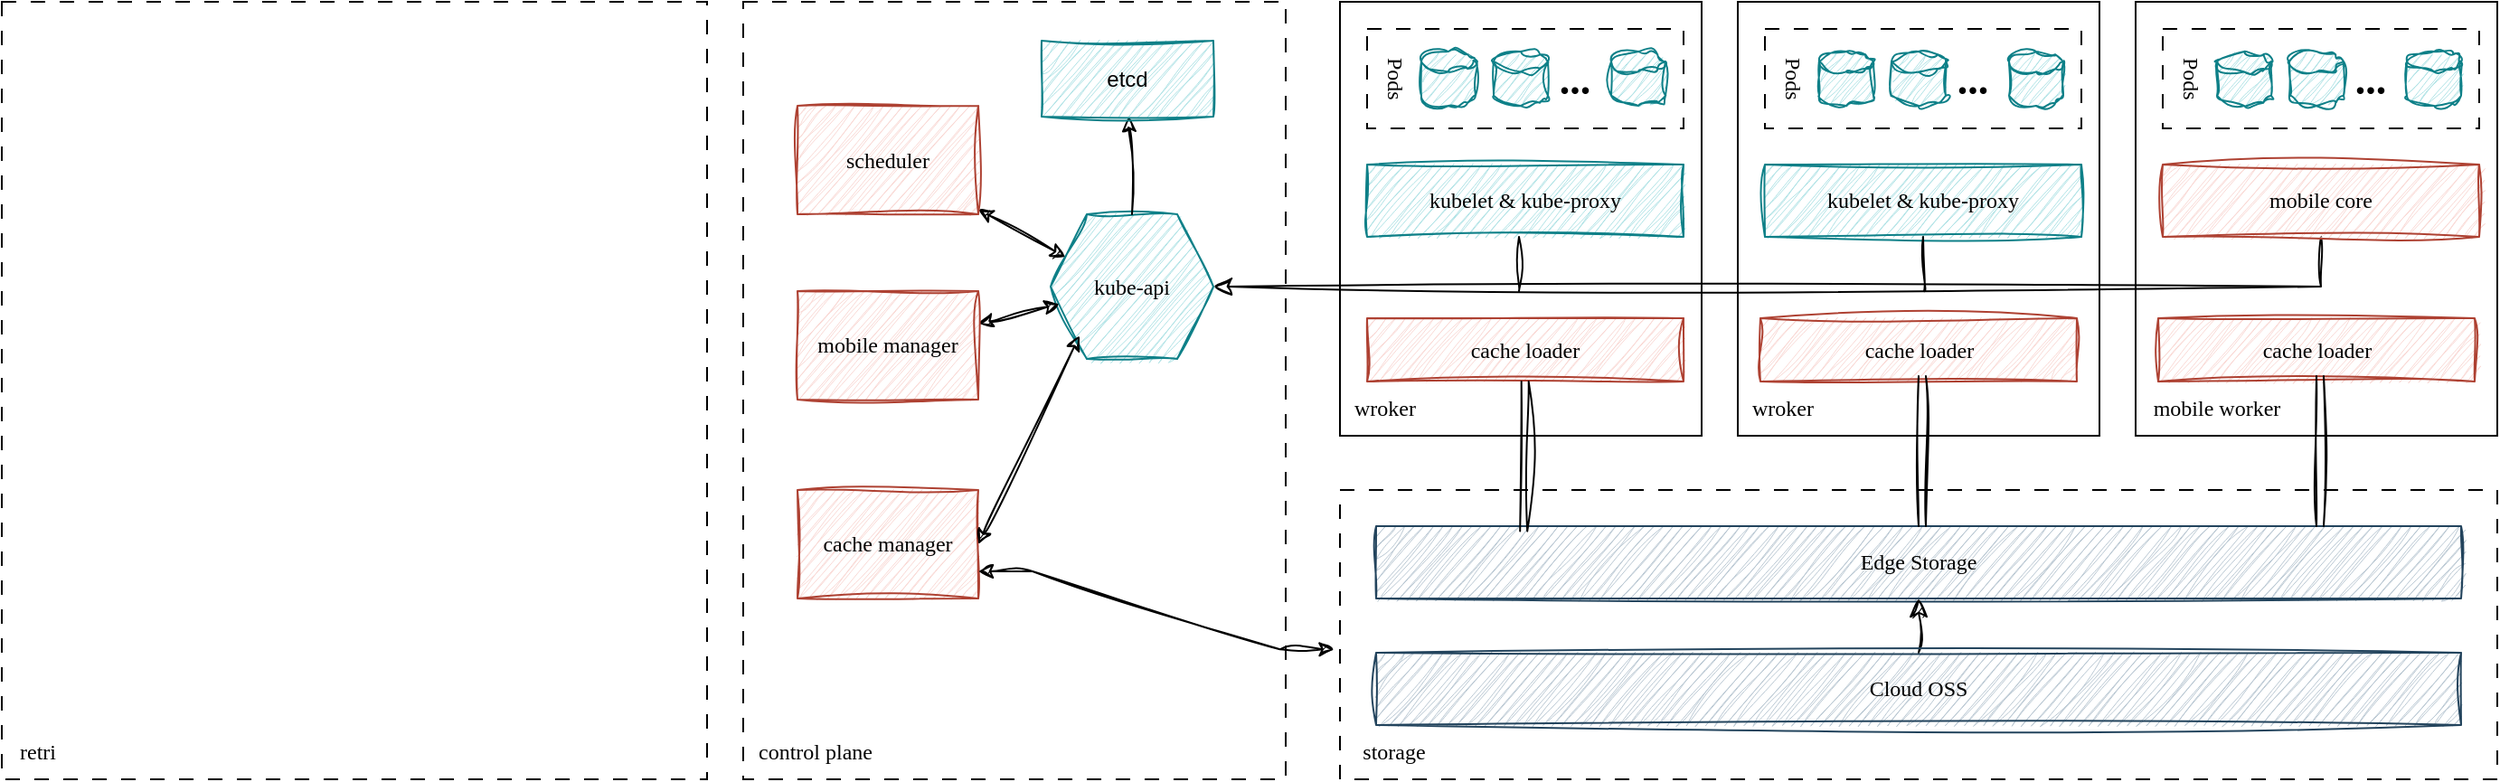<mxfile version="26.2.14">
  <diagram name="第 1 页" id="1RJ0WHH1Grk9KFzHiL9v">
    <mxGraphModel dx="1554" dy="882" grid="1" gridSize="10" guides="1" tooltips="1" connect="1" arrows="1" fold="1" page="1" pageScale="1" pageWidth="827" pageHeight="1169" math="0" shadow="0">
      <root>
        <mxCell id="0" />
        <mxCell id="1" parent="0" />
        <mxCell id="AqevQCCf0CBJSamrauh9-11" value="" style="rounded=0;whiteSpace=wrap;html=1;fillColor=none;fontFamily=Comic Sans MS;" vertex="1" parent="1">
          <mxGeometry x="870" y="450" width="200" height="240" as="geometry" />
        </mxCell>
        <mxCell id="AqevQCCf0CBJSamrauh9-20" value="" style="rounded=0;whiteSpace=wrap;html=1;fillColor=none;strokeColor=default;dashed=1;dashPattern=8 8;fontFamily=Comic Sans MS;" vertex="1" parent="1">
          <mxGeometry x="885" y="465" width="175" height="55" as="geometry" />
        </mxCell>
        <mxCell id="AqevQCCf0CBJSamrauh9-2" value="" style="rounded=0;whiteSpace=wrap;html=1;fillColor=none;strokeColor=default;dashed=1;dashPattern=8 8;fontFamily=Comic Sans MS;" vertex="1" parent="1">
          <mxGeometry x="130" y="450" width="390" height="430" as="geometry" />
        </mxCell>
        <mxCell id="AqevQCCf0CBJSamrauh9-4" value="retri" style="text;html=1;align=center;verticalAlign=middle;whiteSpace=wrap;rounded=0;fontFamily=Comic Sans MS;" vertex="1" parent="1">
          <mxGeometry x="130" y="850" width="40" height="30" as="geometry" />
        </mxCell>
        <mxCell id="AqevQCCf0CBJSamrauh9-5" value="" style="rounded=0;whiteSpace=wrap;html=1;fillColor=none;strokeColor=default;dashed=1;dashPattern=8 8;fontFamily=Comic Sans MS;" vertex="1" parent="1">
          <mxGeometry x="540" y="450" width="300" height="430" as="geometry" />
        </mxCell>
        <mxCell id="AqevQCCf0CBJSamrauh9-6" value="control plane" style="text;html=1;align=center;verticalAlign=middle;whiteSpace=wrap;rounded=0;fontFamily=Comic Sans MS;" vertex="1" parent="1">
          <mxGeometry x="540" y="850" width="80" height="30" as="geometry" />
        </mxCell>
        <mxCell id="AqevQCCf0CBJSamrauh9-8" value="" style="rounded=0;whiteSpace=wrap;html=1;fillColor=none;strokeColor=default;dashed=1;dashPattern=8 8;fontFamily=Comic Sans MS;" vertex="1" parent="1">
          <mxGeometry x="870" y="720" width="640" height="160" as="geometry" />
        </mxCell>
        <mxCell id="AqevQCCf0CBJSamrauh9-10" value="storage" style="text;html=1;align=center;verticalAlign=middle;whiteSpace=wrap;rounded=0;fontFamily=Comic Sans MS;" vertex="1" parent="1">
          <mxGeometry x="870" y="850" width="60" height="30" as="geometry" />
        </mxCell>
        <mxCell id="AqevQCCf0CBJSamrauh9-15" value="" style="shape=cylinder3;whiteSpace=wrap;html=1;boundedLbl=1;backgroundOutline=1;size=5.6;sketch=1;curveFitting=1;jiggle=2;fillColor=#b0e3e6;strokeColor=#0e8088;fontFamily=Comic Sans MS;" vertex="1" parent="1">
          <mxGeometry x="915" y="477.5" width="30" height="30" as="geometry" />
        </mxCell>
        <mxCell id="AqevQCCf0CBJSamrauh9-18" value="" style="shape=cylinder3;whiteSpace=wrap;html=1;boundedLbl=1;backgroundOutline=1;size=5.6;sketch=1;curveFitting=1;jiggle=2;fillColor=#b0e3e6;strokeColor=#0e8088;fontFamily=Comic Sans MS;" vertex="1" parent="1">
          <mxGeometry x="1020" y="477.5" width="30" height="30" as="geometry" />
        </mxCell>
        <mxCell id="AqevQCCf0CBJSamrauh9-19" value="" style="shape=cylinder3;whiteSpace=wrap;html=1;boundedLbl=1;backgroundOutline=1;size=5.6;sketch=1;curveFitting=1;jiggle=2;fillColor=#b0e3e6;strokeColor=#0e8088;fontFamily=Comic Sans MS;" vertex="1" parent="1">
          <mxGeometry x="955" y="477.5" width="30" height="30" as="geometry" />
        </mxCell>
        <mxCell id="AqevQCCf0CBJSamrauh9-22" value="Pods" style="text;html=1;align=center;verticalAlign=middle;whiteSpace=wrap;rounded=0;direction=south;flipV=1;flipH=0;textDirection=vertical-lr;fontFamily=Comic Sans MS;" vertex="1" parent="1">
          <mxGeometry x="885" y="465" width="30" height="55" as="geometry" />
        </mxCell>
        <mxCell id="AqevQCCf0CBJSamrauh9-23" value="&lt;font style=&quot;font-size: 23px;&quot;&gt;&lt;b&gt;...&lt;/b&gt;&lt;/font&gt;" style="text;html=1;align=center;verticalAlign=middle;whiteSpace=wrap;rounded=0;fontFamily=Comic Sans MS;" vertex="1" parent="1">
          <mxGeometry x="970" y="477.5" width="60" height="30" as="geometry" />
        </mxCell>
        <mxCell id="AqevQCCf0CBJSamrauh9-24" value="wroker" style="text;html=1;align=center;verticalAlign=middle;whiteSpace=wrap;rounded=0;fontFamily=Comic Sans MS;" vertex="1" parent="1">
          <mxGeometry x="870" y="660" width="50" height="30" as="geometry" />
        </mxCell>
        <mxCell id="AqevQCCf0CBJSamrauh9-25" value="kubelet &amp;amp; kube-proxy" style="rounded=0;whiteSpace=wrap;html=1;sketch=1;curveFitting=1;jiggle=2;fillColor=#b0e3e6;strokeColor=#0e8088;fontFamily=Comic Sans MS;" vertex="1" parent="1">
          <mxGeometry x="885" y="540" width="175" height="40" as="geometry" />
        </mxCell>
        <mxCell id="AqevQCCf0CBJSamrauh9-27" style="edgeStyle=orthogonalEdgeStyle;rounded=0;orthogonalLoop=1;jettySize=auto;html=1;fontSize=12;startSize=8;endSize=8;sketch=1;curveFitting=1;jiggle=2;entryX=0.5;entryY=1;entryDx=0;entryDy=0;startArrow=classic;startFill=0;endArrow=none;fontFamily=Comic Sans MS;" edge="1" parent="1" source="AqevQCCf0CBJSamrauh9-26" target="AqevQCCf0CBJSamrauh9-45">
          <mxGeometry relative="1" as="geometry">
            <mxPoint x="1570" y="620" as="targetPoint" />
          </mxGeometry>
        </mxCell>
        <mxCell id="AqevQCCf0CBJSamrauh9-26" value="kube-api" style="shape=hexagon;perimeter=hexagonPerimeter2;whiteSpace=wrap;html=1;fixedSize=1;sketch=1;curveFitting=1;jiggle=2;fillColor=#b0e3e6;strokeColor=#0e8088;fontFamily=Comic Sans MS;" vertex="1" parent="1">
          <mxGeometry x="710" y="567.5" width="90" height="80" as="geometry" />
        </mxCell>
        <mxCell id="AqevQCCf0CBJSamrauh9-28" value="" style="rounded=0;whiteSpace=wrap;html=1;fillColor=none;fontFamily=Comic Sans MS;" vertex="1" parent="1">
          <mxGeometry x="1090" y="450" width="200" height="240" as="geometry" />
        </mxCell>
        <mxCell id="AqevQCCf0CBJSamrauh9-29" value="" style="rounded=0;whiteSpace=wrap;html=1;fillColor=none;strokeColor=default;dashed=1;dashPattern=8 8;fontFamily=Comic Sans MS;" vertex="1" parent="1">
          <mxGeometry x="1105" y="465" width="175" height="55" as="geometry" />
        </mxCell>
        <mxCell id="AqevQCCf0CBJSamrauh9-30" value="" style="shape=cylinder3;whiteSpace=wrap;html=1;boundedLbl=1;backgroundOutline=1;size=5.6;sketch=1;curveFitting=1;jiggle=2;fillColor=#b0e3e6;strokeColor=#0e8088;fontFamily=Comic Sans MS;" vertex="1" parent="1">
          <mxGeometry x="1135" y="477.5" width="30" height="30" as="geometry" />
        </mxCell>
        <mxCell id="AqevQCCf0CBJSamrauh9-31" value="" style="shape=cylinder3;whiteSpace=wrap;html=1;boundedLbl=1;backgroundOutline=1;size=5.6;sketch=1;curveFitting=1;jiggle=2;fillColor=#b0e3e6;strokeColor=#0e8088;fontFamily=Comic Sans MS;" vertex="1" parent="1">
          <mxGeometry x="1240" y="477.5" width="30" height="30" as="geometry" />
        </mxCell>
        <mxCell id="AqevQCCf0CBJSamrauh9-32" value="" style="shape=cylinder3;whiteSpace=wrap;html=1;boundedLbl=1;backgroundOutline=1;size=5.6;sketch=1;curveFitting=1;jiggle=2;fillColor=#b0e3e6;strokeColor=#0e8088;fontFamily=Comic Sans MS;" vertex="1" parent="1">
          <mxGeometry x="1175" y="477.5" width="30" height="30" as="geometry" />
        </mxCell>
        <mxCell id="AqevQCCf0CBJSamrauh9-33" value="Pods" style="text;html=1;align=center;verticalAlign=middle;whiteSpace=wrap;rounded=0;direction=south;flipV=1;flipH=0;textDirection=vertical-lr;fontFamily=Comic Sans MS;" vertex="1" parent="1">
          <mxGeometry x="1105" y="465" width="30" height="55" as="geometry" />
        </mxCell>
        <mxCell id="AqevQCCf0CBJSamrauh9-34" value="&lt;font style=&quot;font-size: 23px;&quot;&gt;&lt;b&gt;...&lt;/b&gt;&lt;/font&gt;" style="text;html=1;align=center;verticalAlign=middle;whiteSpace=wrap;rounded=0;fontFamily=Comic Sans MS;" vertex="1" parent="1">
          <mxGeometry x="1190" y="477.5" width="60" height="30" as="geometry" />
        </mxCell>
        <mxCell id="AqevQCCf0CBJSamrauh9-35" value="wroker" style="text;html=1;align=center;verticalAlign=middle;whiteSpace=wrap;rounded=0;fontFamily=Comic Sans MS;" vertex="1" parent="1">
          <mxGeometry x="1090" y="660" width="50" height="30" as="geometry" />
        </mxCell>
        <mxCell id="AqevQCCf0CBJSamrauh9-36" value="kubelet &amp;amp; kube-proxy" style="rounded=0;whiteSpace=wrap;html=1;sketch=1;curveFitting=1;jiggle=2;fillColor=#b0e3e6;strokeColor=#0e8088;fontFamily=Comic Sans MS;" vertex="1" parent="1">
          <mxGeometry x="1105" y="540" width="175" height="40" as="geometry" />
        </mxCell>
        <mxCell id="AqevQCCf0CBJSamrauh9-37" value="" style="rounded=0;whiteSpace=wrap;html=1;fillColor=none;strokeColor=light-dark(#000000, #f96c30);fontFamily=Comic Sans MS;" vertex="1" parent="1">
          <mxGeometry x="1310" y="450" width="200" height="240" as="geometry" />
        </mxCell>
        <mxCell id="AqevQCCf0CBJSamrauh9-38" value="" style="rounded=0;whiteSpace=wrap;html=1;fillColor=none;strokeColor=default;dashed=1;dashPattern=8 8;fontFamily=Comic Sans MS;" vertex="1" parent="1">
          <mxGeometry x="1325" y="465" width="175" height="55" as="geometry" />
        </mxCell>
        <mxCell id="AqevQCCf0CBJSamrauh9-39" value="" style="shape=cylinder3;whiteSpace=wrap;html=1;boundedLbl=1;backgroundOutline=1;size=5.6;sketch=1;curveFitting=1;jiggle=2;fillColor=#b0e3e6;strokeColor=#0e8088;fontFamily=Comic Sans MS;" vertex="1" parent="1">
          <mxGeometry x="1355" y="477.5" width="30" height="30" as="geometry" />
        </mxCell>
        <mxCell id="AqevQCCf0CBJSamrauh9-40" value="" style="shape=cylinder3;whiteSpace=wrap;html=1;boundedLbl=1;backgroundOutline=1;size=5.6;sketch=1;curveFitting=1;jiggle=2;fillColor=#b0e3e6;strokeColor=#0e8088;fontFamily=Comic Sans MS;" vertex="1" parent="1">
          <mxGeometry x="1460" y="477.5" width="30" height="30" as="geometry" />
        </mxCell>
        <mxCell id="AqevQCCf0CBJSamrauh9-41" value="" style="shape=cylinder3;whiteSpace=wrap;html=1;boundedLbl=1;backgroundOutline=1;size=5.6;sketch=1;curveFitting=1;jiggle=2;fillColor=#b0e3e6;strokeColor=#0e8088;fontFamily=Comic Sans MS;" vertex="1" parent="1">
          <mxGeometry x="1395" y="477.5" width="30" height="30" as="geometry" />
        </mxCell>
        <mxCell id="AqevQCCf0CBJSamrauh9-42" value="Pods" style="text;html=1;align=center;verticalAlign=middle;whiteSpace=wrap;rounded=0;direction=south;flipV=1;flipH=0;textDirection=vertical-lr;fontFamily=Comic Sans MS;" vertex="1" parent="1">
          <mxGeometry x="1325" y="465" width="30" height="55" as="geometry" />
        </mxCell>
        <mxCell id="AqevQCCf0CBJSamrauh9-43" value="&lt;font style=&quot;font-size: 23px;&quot;&gt;&lt;b&gt;...&lt;/b&gt;&lt;/font&gt;" style="text;html=1;align=center;verticalAlign=middle;whiteSpace=wrap;rounded=0;fontFamily=Comic Sans MS;" vertex="1" parent="1">
          <mxGeometry x="1410" y="477.5" width="60" height="30" as="geometry" />
        </mxCell>
        <mxCell id="AqevQCCf0CBJSamrauh9-44" value="mobile worker" style="text;html=1;align=center;verticalAlign=middle;whiteSpace=wrap;rounded=0;fontFamily=Comic Sans MS;" vertex="1" parent="1">
          <mxGeometry x="1310" y="660" width="90" height="30" as="geometry" />
        </mxCell>
        <mxCell id="AqevQCCf0CBJSamrauh9-45" value="mobile core" style="rounded=0;whiteSpace=wrap;html=1;sketch=1;curveFitting=1;jiggle=2;fillColor=#fad9d5;strokeColor=#ae4132;fontFamily=Comic Sans MS;" vertex="1" parent="1">
          <mxGeometry x="1325" y="540" width="175" height="40" as="geometry" />
        </mxCell>
        <mxCell id="AqevQCCf0CBJSamrauh9-46" value="" style="endArrow=none;html=1;rounded=0;fontSize=12;startSize=8;endSize=8;curved=1;entryX=0.5;entryY=1;entryDx=0;entryDy=0;sketch=1;curveFitting=1;jiggle=2;startFill=0;fontFamily=Comic Sans MS;" edge="1" parent="1" target="AqevQCCf0CBJSamrauh9-36">
          <mxGeometry width="50" height="50" relative="1" as="geometry">
            <mxPoint x="1193" y="610" as="sourcePoint" />
            <mxPoint x="950" y="650" as="targetPoint" />
          </mxGeometry>
        </mxCell>
        <mxCell id="AqevQCCf0CBJSamrauh9-47" value="" style="endArrow=none;html=1;rounded=0;fontSize=12;startSize=8;endSize=8;curved=1;entryX=0.5;entryY=1;entryDx=0;entryDy=0;sketch=1;curveFitting=1;jiggle=2;startFill=0;fontFamily=Comic Sans MS;" edge="1" parent="1">
          <mxGeometry width="50" height="50" relative="1" as="geometry">
            <mxPoint x="969" y="610" as="sourcePoint" />
            <mxPoint x="969" y="580" as="targetPoint" />
          </mxGeometry>
        </mxCell>
        <mxCell id="AqevQCCf0CBJSamrauh9-55" style="edgeStyle=none;curved=1;rounded=0;orthogonalLoop=1;jettySize=auto;html=1;entryX=0;entryY=0.25;entryDx=0;entryDy=0;fontSize=12;sketch=1;curveFitting=1;jiggle=2;startArrow=classic;startFill=1;fontFamily=Comic Sans MS;" edge="1" parent="1" source="AqevQCCf0CBJSamrauh9-49" target="AqevQCCf0CBJSamrauh9-26">
          <mxGeometry relative="1" as="geometry" />
        </mxCell>
        <mxCell id="AqevQCCf0CBJSamrauh9-49" value="scheduler" style="rounded=0;whiteSpace=wrap;html=1;sketch=1;curveFitting=1;jiggle=2;fillColor=#fad9d5;strokeColor=#ae4132;fontFamily=Comic Sans MS;" vertex="1" parent="1">
          <mxGeometry x="570" y="507.5" width="100" height="60" as="geometry" />
        </mxCell>
        <mxCell id="AqevQCCf0CBJSamrauh9-50" value="cache manager" style="rounded=0;whiteSpace=wrap;html=1;sketch=1;curveFitting=1;jiggle=2;fillColor=#fad9d5;strokeColor=#ae4132;fontFamily=Comic Sans MS;" vertex="1" parent="1">
          <mxGeometry x="570" y="720" width="100" height="60" as="geometry" />
        </mxCell>
        <mxCell id="AqevQCCf0CBJSamrauh9-56" style="edgeStyle=none;curved=1;rounded=0;orthogonalLoop=1;jettySize=auto;html=1;fontSize=12;sketch=1;curveFitting=1;jiggle=2;startArrow=classic;startFill=1;fontFamily=Comic Sans MS;" edge="1" parent="1" source="AqevQCCf0CBJSamrauh9-51" target="AqevQCCf0CBJSamrauh9-26">
          <mxGeometry relative="1" as="geometry" />
        </mxCell>
        <mxCell id="AqevQCCf0CBJSamrauh9-51" value="mobile manager" style="rounded=0;whiteSpace=wrap;html=1;sketch=1;curveFitting=1;jiggle=2;fillColor=#fad9d5;strokeColor=#ae4132;fontFamily=Comic Sans MS;" vertex="1" parent="1">
          <mxGeometry x="570" y="610" width="100" height="60" as="geometry" />
        </mxCell>
        <mxCell id="AqevQCCf0CBJSamrauh9-52" value="cache loader" style="rounded=0;whiteSpace=wrap;html=1;sketch=1;curveFitting=1;jiggle=2;fillColor=#fad9d5;strokeColor=#ae4132;fontFamily=Comic Sans MS;" vertex="1" parent="1">
          <mxGeometry x="885" y="625" width="175" height="35" as="geometry" />
        </mxCell>
        <mxCell id="AqevQCCf0CBJSamrauh9-53" value="cache loader" style="rounded=0;whiteSpace=wrap;html=1;sketch=1;curveFitting=1;jiggle=2;fillColor=#fad9d5;strokeColor=#ae4132;fontFamily=Comic Sans MS;" vertex="1" parent="1">
          <mxGeometry x="1322.5" y="625" width="175" height="35" as="geometry" />
        </mxCell>
        <mxCell id="AqevQCCf0CBJSamrauh9-54" value="cache loader" style="rounded=0;whiteSpace=wrap;html=1;sketch=1;curveFitting=1;jiggle=2;fillColor=#fad9d5;strokeColor=#ae4132;fontFamily=Comic Sans MS;" vertex="1" parent="1">
          <mxGeometry x="1102.5" y="625" width="175" height="35" as="geometry" />
        </mxCell>
        <mxCell id="AqevQCCf0CBJSamrauh9-57" style="edgeStyle=none;curved=1;rounded=0;orthogonalLoop=1;jettySize=auto;html=1;entryX=0.178;entryY=0.839;entryDx=0;entryDy=0;entryPerimeter=0;fontSize=12;exitX=1;exitY=0.5;exitDx=0;exitDy=0;sketch=1;curveFitting=1;jiggle=2;startArrow=classic;startFill=1;fontFamily=Comic Sans MS;" edge="1" parent="1" source="AqevQCCf0CBJSamrauh9-50" target="AqevQCCf0CBJSamrauh9-26">
          <mxGeometry relative="1" as="geometry" />
        </mxCell>
        <mxCell id="AqevQCCf0CBJSamrauh9-58" value="Edge Storage" style="rounded=0;whiteSpace=wrap;html=1;sketch=1;curveFitting=1;jiggle=2;fillColor=#bac8d3;strokeColor=#23445d;fontFamily=Comic Sans MS;" vertex="1" parent="1">
          <mxGeometry x="890" y="740" width="600" height="40" as="geometry" />
        </mxCell>
        <mxCell id="AqevQCCf0CBJSamrauh9-59" style="edgeStyle=none;curved=1;rounded=0;orthogonalLoop=1;jettySize=auto;html=1;entryX=0.136;entryY=0.068;entryDx=0;entryDy=0;entryPerimeter=0;fontSize=12;sketch=1;curveFitting=1;jiggle=2;endArrow=classic;startFill=1;startArrow=classic;endFill=1;shape=link;fontFamily=Comic Sans MS;" edge="1" parent="1" source="AqevQCCf0CBJSamrauh9-52" target="AqevQCCf0CBJSamrauh9-58">
          <mxGeometry relative="1" as="geometry" />
        </mxCell>
        <mxCell id="AqevQCCf0CBJSamrauh9-60" style="edgeStyle=none;curved=1;rounded=0;orthogonalLoop=1;jettySize=auto;html=1;entryX=0.136;entryY=0.068;entryDx=0;entryDy=0;entryPerimeter=0;fontSize=12;sketch=1;curveFitting=1;jiggle=2;endArrow=classic;startFill=1;startArrow=classic;endFill=1;shape=link;fontFamily=Comic Sans MS;" edge="1" parent="1">
          <mxGeometry relative="1" as="geometry">
            <mxPoint x="1192" y="657" as="sourcePoint" />
            <mxPoint x="1192" y="740" as="targetPoint" />
          </mxGeometry>
        </mxCell>
        <mxCell id="AqevQCCf0CBJSamrauh9-61" style="edgeStyle=none;curved=1;rounded=0;orthogonalLoop=1;jettySize=auto;html=1;entryX=0.136;entryY=0.068;entryDx=0;entryDy=0;entryPerimeter=0;fontSize=12;sketch=1;curveFitting=1;jiggle=2;endArrow=classic;startFill=1;startArrow=classic;endFill=1;shape=link;fontFamily=Comic Sans MS;" edge="1" parent="1">
          <mxGeometry relative="1" as="geometry">
            <mxPoint x="1412" y="657" as="sourcePoint" />
            <mxPoint x="1412" y="740" as="targetPoint" />
          </mxGeometry>
        </mxCell>
        <mxCell id="AqevQCCf0CBJSamrauh9-63" style="edgeStyle=none;curved=1;rounded=0;orthogonalLoop=1;jettySize=auto;html=1;entryX=0.5;entryY=1;entryDx=0;entryDy=0;fontSize=12;startSize=8;endSize=8;sketch=1;curveFitting=1;jiggle=2;fontFamily=Comic Sans MS;" edge="1" parent="1" source="AqevQCCf0CBJSamrauh9-62" target="AqevQCCf0CBJSamrauh9-58">
          <mxGeometry relative="1" as="geometry" />
        </mxCell>
        <mxCell id="AqevQCCf0CBJSamrauh9-62" value="Cloud OSS" style="rounded=0;whiteSpace=wrap;html=1;sketch=1;curveFitting=1;jiggle=2;fillColor=#bac8d3;strokeColor=#23445d;fontFamily=Comic Sans MS;" vertex="1" parent="1">
          <mxGeometry x="890" y="810" width="600" height="40" as="geometry" />
        </mxCell>
        <mxCell id="AqevQCCf0CBJSamrauh9-67" value="" style="endArrow=classic;startArrow=classic;html=1;rounded=0;fontSize=12;exitX=1;exitY=0.75;exitDx=0;exitDy=0;entryX=-0.005;entryY=0.551;entryDx=0;entryDy=0;entryPerimeter=0;sketch=1;curveFitting=1;jiggle=2;edgeStyle=entityRelationEdgeStyle;fontFamily=Comic Sans MS;" edge="1" parent="1" source="AqevQCCf0CBJSamrauh9-50" target="AqevQCCf0CBJSamrauh9-8">
          <mxGeometry width="50" height="50" relative="1" as="geometry">
            <mxPoint x="750" y="820" as="sourcePoint" />
            <mxPoint x="800" y="770" as="targetPoint" />
          </mxGeometry>
        </mxCell>
        <mxCell id="AqevQCCf0CBJSamrauh9-70" style="edgeStyle=none;curved=1;rounded=0;orthogonalLoop=1;jettySize=auto;html=1;entryX=0.5;entryY=0;entryDx=0;entryDy=0;fontSize=12;sketch=1;curveFitting=1;jiggle=2;startArrow=classic;startFill=0;endArrow=none;endFill=1;" edge="1" parent="1" source="AqevQCCf0CBJSamrauh9-69" target="AqevQCCf0CBJSamrauh9-26">
          <mxGeometry relative="1" as="geometry" />
        </mxCell>
        <mxCell id="AqevQCCf0CBJSamrauh9-69" value="etcd" style="rounded=0;whiteSpace=wrap;html=1;sketch=1;curveFitting=1;jiggle=2;fillColor=#b0e3e6;strokeColor=#0e8088;" vertex="1" parent="1">
          <mxGeometry x="705" y="471.5" width="95" height="42" as="geometry" />
        </mxCell>
      </root>
    </mxGraphModel>
  </diagram>
</mxfile>
